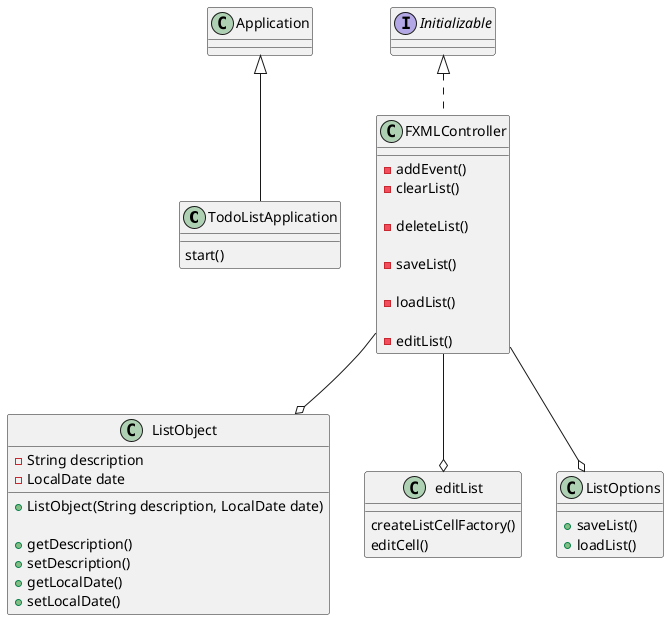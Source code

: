 @startuml
class TodoListApplication extends Application  {
    'start the scene
    start()
}
class FXMLController implements Initializable {
    ' set the FXML components buttons, menubar, listview, etc

    -addEvent()
       'adds an event to the listview
    -clearList()

    'deletes a selected item from the list
    -deleteList()
    'method to get the item
    'method to delete the item

    -saveList()
    'gets an onAction event from the user
    'calls the class ListOptions and the method saveList

    -loadList()
    'call ListOptions and method loadList

    -editList()
    ' calls editList class to turn into an editable cell
    ' allows for checking the cell if the user want to show
    ' their item is completed

}

FXMLController --o ListObject

class ListObject {
   'creates a list object
    -String description
    -LocalDate date

    +ListObject(String description, LocalDate date)

    +getDescription()
    +setDescription()
    +getLocalDate()
    +setLocalDate()


}
FXMLController --o editList

class editList {
      'can edit both date and description by creating an editable cell
      createListCellFactory()
      'create a listview cell using cell factory
      editCell()
}
FXMLController --o ListOptions
class ListOptions {
    'load and save belong together
    +saveList()
    +loadList()
}

@enduml